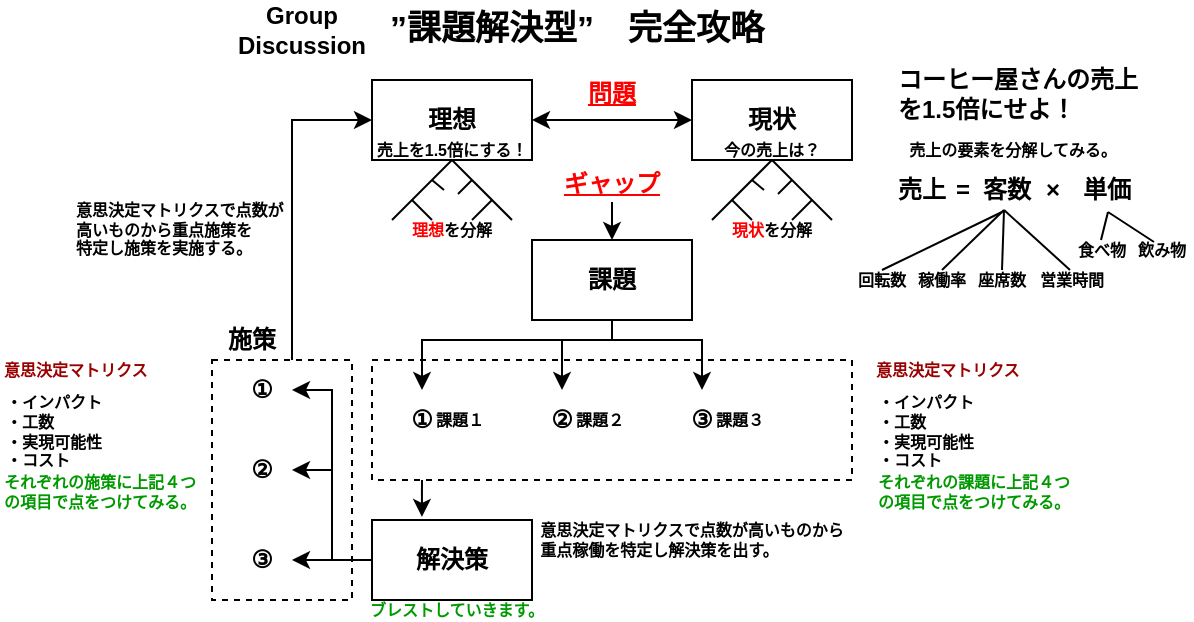 <mxfile version="28.2.5">
  <diagram name="ページ1" id="y4pmc8djayKryu11Lqvf">
    <mxGraphModel dx="659" dy="393" grid="1" gridSize="10" guides="1" tooltips="1" connect="1" arrows="1" fold="1" page="1" pageScale="1" pageWidth="827" pageHeight="1169" math="0" shadow="0">
      <root>
        <mxCell id="0" />
        <mxCell id="1" parent="0" />
        <mxCell id="1hrnRGPEa6DKFhknGNev-7" value="" style="rounded=0;whiteSpace=wrap;html=1;dashed=1;" parent="1" vertex="1">
          <mxGeometry x="280" y="660" width="240" height="60" as="geometry" />
        </mxCell>
        <mxCell id="1hrnRGPEa6DKFhknGNev-16" value="" style="rounded=0;whiteSpace=wrap;html=1;dashed=1;" parent="1" vertex="1">
          <mxGeometry x="200" y="660" width="70" height="120" as="geometry" />
        </mxCell>
        <mxCell id="1hrnRGPEa6DKFhknGNev-26" style="edgeStyle=orthogonalEdgeStyle;rounded=0;orthogonalLoop=1;jettySize=auto;html=1;exitX=1;exitY=0.5;exitDx=0;exitDy=0;entryX=0;entryY=0.5;entryDx=0;entryDy=0;startArrow=classic;startFill=1;" parent="1" source="1hrnRGPEa6DKFhknGNev-1" target="1hrnRGPEa6DKFhknGNev-2" edge="1">
          <mxGeometry relative="1" as="geometry" />
        </mxCell>
        <mxCell id="1hrnRGPEa6DKFhknGNev-1" value="理想" style="rounded=0;whiteSpace=wrap;html=1;fontStyle=1" parent="1" vertex="1">
          <mxGeometry x="280" y="520" width="80" height="40" as="geometry" />
        </mxCell>
        <mxCell id="1hrnRGPEa6DKFhknGNev-2" value="現状" style="rounded=0;whiteSpace=wrap;html=1;fontStyle=1" parent="1" vertex="1">
          <mxGeometry x="440" y="520" width="80" height="40" as="geometry" />
        </mxCell>
        <mxCell id="1hrnRGPEa6DKFhknGNev-21" style="edgeStyle=orthogonalEdgeStyle;rounded=0;orthogonalLoop=1;jettySize=auto;html=1;exitX=0.5;exitY=1;exitDx=0;exitDy=0;entryX=0.5;entryY=0;entryDx=0;entryDy=0;" parent="1" source="1hrnRGPEa6DKFhknGNev-3" target="1hrnRGPEa6DKFhknGNev-10" edge="1">
          <mxGeometry relative="1" as="geometry">
            <Array as="points">
              <mxPoint x="400" y="650" />
              <mxPoint x="375" y="650" />
            </Array>
          </mxGeometry>
        </mxCell>
        <mxCell id="1hrnRGPEa6DKFhknGNev-22" style="edgeStyle=orthogonalEdgeStyle;rounded=0;orthogonalLoop=1;jettySize=auto;html=1;exitX=0.5;exitY=1;exitDx=0;exitDy=0;entryX=0.5;entryY=0;entryDx=0;entryDy=0;" parent="1" source="1hrnRGPEa6DKFhknGNev-3" target="1hrnRGPEa6DKFhknGNev-9" edge="1">
          <mxGeometry relative="1" as="geometry">
            <Array as="points">
              <mxPoint x="400" y="650" />
              <mxPoint x="305" y="650" />
            </Array>
          </mxGeometry>
        </mxCell>
        <mxCell id="1hrnRGPEa6DKFhknGNev-88" style="edgeStyle=orthogonalEdgeStyle;rounded=0;orthogonalLoop=1;jettySize=auto;html=1;exitX=0.5;exitY=1;exitDx=0;exitDy=0;entryX=0.5;entryY=0;entryDx=0;entryDy=0;" parent="1" source="1hrnRGPEa6DKFhknGNev-3" target="1hrnRGPEa6DKFhknGNev-11" edge="1">
          <mxGeometry relative="1" as="geometry">
            <Array as="points">
              <mxPoint x="400" y="650" />
              <mxPoint x="445" y="650" />
            </Array>
          </mxGeometry>
        </mxCell>
        <mxCell id="1hrnRGPEa6DKFhknGNev-3" value="課題" style="rounded=0;whiteSpace=wrap;html=1;fontStyle=1" parent="1" vertex="1">
          <mxGeometry x="360" y="600" width="80" height="40" as="geometry" />
        </mxCell>
        <mxCell id="1hrnRGPEa6DKFhknGNev-83" style="edgeStyle=orthogonalEdgeStyle;rounded=0;orthogonalLoop=1;jettySize=auto;html=1;entryX=0.5;entryY=0;entryDx=0;entryDy=0;" parent="1" target="1hrnRGPEa6DKFhknGNev-3" edge="1">
          <mxGeometry relative="1" as="geometry">
            <mxPoint x="400" y="581" as="sourcePoint" />
          </mxGeometry>
        </mxCell>
        <mxCell id="1hrnRGPEa6DKFhknGNev-5" value="ギャップ" style="text;html=1;align=center;verticalAlign=middle;whiteSpace=wrap;rounded=0;fontStyle=5;fontColor=#FF0000;" parent="1" vertex="1">
          <mxGeometry x="370" y="560" width="60" height="24.5" as="geometry" />
        </mxCell>
        <mxCell id="1hrnRGPEa6DKFhknGNev-6" value="問題" style="text;html=1;align=center;verticalAlign=middle;whiteSpace=wrap;rounded=0;fontColor=#FF0000;fontStyle=5" parent="1" vertex="1">
          <mxGeometry x="370" y="522" width="60" height="10" as="geometry" />
        </mxCell>
        <mxCell id="1hrnRGPEa6DKFhknGNev-9" value="①" style="text;html=1;align=center;verticalAlign=middle;whiteSpace=wrap;rounded=0;fontStyle=1" parent="1" vertex="1">
          <mxGeometry x="290" y="675" width="30" height="30" as="geometry" />
        </mxCell>
        <mxCell id="1hrnRGPEa6DKFhknGNev-10" value="②" style="text;html=1;align=center;verticalAlign=middle;whiteSpace=wrap;rounded=0;fontStyle=1" parent="1" vertex="1">
          <mxGeometry x="360" y="675" width="30" height="30" as="geometry" />
        </mxCell>
        <mxCell id="1hrnRGPEa6DKFhknGNev-11" value="③" style="text;html=1;align=center;verticalAlign=middle;whiteSpace=wrap;rounded=0;fontStyle=1" parent="1" vertex="1">
          <mxGeometry x="430" y="675" width="30" height="30" as="geometry" />
        </mxCell>
        <mxCell id="1hrnRGPEa6DKFhknGNev-18" style="edgeStyle=orthogonalEdgeStyle;rounded=0;orthogonalLoop=1;jettySize=auto;html=1;exitX=0;exitY=0.5;exitDx=0;exitDy=0;entryX=1;entryY=0.5;entryDx=0;entryDy=0;" parent="1" source="1hrnRGPEa6DKFhknGNev-12" target="1hrnRGPEa6DKFhknGNev-15" edge="1">
          <mxGeometry relative="1" as="geometry" />
        </mxCell>
        <mxCell id="1hrnRGPEa6DKFhknGNev-19" style="edgeStyle=orthogonalEdgeStyle;rounded=0;orthogonalLoop=1;jettySize=auto;html=1;exitX=0;exitY=0.5;exitDx=0;exitDy=0;entryX=1;entryY=0.5;entryDx=0;entryDy=0;" parent="1" source="1hrnRGPEa6DKFhknGNev-12" target="1hrnRGPEa6DKFhknGNev-14" edge="1">
          <mxGeometry relative="1" as="geometry" />
        </mxCell>
        <mxCell id="1hrnRGPEa6DKFhknGNev-20" style="edgeStyle=orthogonalEdgeStyle;rounded=0;orthogonalLoop=1;jettySize=auto;html=1;exitX=0;exitY=0.5;exitDx=0;exitDy=0;entryX=1;entryY=0.5;entryDx=0;entryDy=0;" parent="1" source="1hrnRGPEa6DKFhknGNev-12" target="1hrnRGPEa6DKFhknGNev-13" edge="1">
          <mxGeometry relative="1" as="geometry" />
        </mxCell>
        <mxCell id="1hrnRGPEa6DKFhknGNev-12" value="解決策" style="rounded=0;whiteSpace=wrap;html=1;fontStyle=1" parent="1" vertex="1">
          <mxGeometry x="280" y="740" width="80" height="40" as="geometry" />
        </mxCell>
        <mxCell id="1hrnRGPEa6DKFhknGNev-17" style="edgeStyle=orthogonalEdgeStyle;rounded=0;orthogonalLoop=1;jettySize=auto;html=1;exitX=1;exitY=0;exitDx=0;exitDy=0;entryX=0;entryY=0.5;entryDx=0;entryDy=0;" parent="1" source="1hrnRGPEa6DKFhknGNev-13" target="1hrnRGPEa6DKFhknGNev-1" edge="1">
          <mxGeometry relative="1" as="geometry" />
        </mxCell>
        <mxCell id="1hrnRGPEa6DKFhknGNev-13" value="①" style="text;html=1;align=center;verticalAlign=middle;whiteSpace=wrap;rounded=0;fontStyle=1" parent="1" vertex="1">
          <mxGeometry x="210" y="660" width="30" height="30" as="geometry" />
        </mxCell>
        <mxCell id="1hrnRGPEa6DKFhknGNev-14" value="②" style="text;html=1;align=center;verticalAlign=middle;whiteSpace=wrap;rounded=0;fontStyle=1" parent="1" vertex="1">
          <mxGeometry x="210" y="700" width="30" height="30" as="geometry" />
        </mxCell>
        <mxCell id="1hrnRGPEa6DKFhknGNev-15" value="③" style="text;html=1;align=center;verticalAlign=middle;whiteSpace=wrap;rounded=0;fontStyle=1" parent="1" vertex="1">
          <mxGeometry x="210" y="745" width="30" height="30" as="geometry" />
        </mxCell>
        <mxCell id="1hrnRGPEa6DKFhknGNev-24" style="edgeStyle=orthogonalEdgeStyle;rounded=0;orthogonalLoop=1;jettySize=auto;html=1;entryX=0.337;entryY=-0.028;entryDx=0;entryDy=0;entryPerimeter=0;" parent="1" edge="1">
          <mxGeometry relative="1" as="geometry">
            <mxPoint x="305" y="720" as="sourcePoint" />
            <mxPoint x="304.94" y="738.44" as="targetPoint" />
          </mxGeometry>
        </mxCell>
        <mxCell id="1hrnRGPEa6DKFhknGNev-27" value="施策" style="text;html=1;align=center;verticalAlign=middle;whiteSpace=wrap;rounded=0;fontStyle=1" parent="1" vertex="1">
          <mxGeometry x="200" y="640" width="40" height="20" as="geometry" />
        </mxCell>
        <mxCell id="1hrnRGPEa6DKFhknGNev-28" value="" style="endArrow=none;html=1;rounded=0;" parent="1" edge="1">
          <mxGeometry width="50" height="50" relative="1" as="geometry">
            <mxPoint x="290" y="590" as="sourcePoint" />
            <mxPoint x="320" y="560" as="targetPoint" />
          </mxGeometry>
        </mxCell>
        <mxCell id="1hrnRGPEa6DKFhknGNev-30" value="" style="endArrow=none;html=1;rounded=0;" parent="1" edge="1">
          <mxGeometry width="50" height="50" relative="1" as="geometry">
            <mxPoint x="310" y="590" as="sourcePoint" />
            <mxPoint x="300" y="580" as="targetPoint" />
          </mxGeometry>
        </mxCell>
        <mxCell id="1hrnRGPEa6DKFhknGNev-31" value="" style="endArrow=none;html=1;rounded=0;" parent="1" edge="1">
          <mxGeometry width="50" height="50" relative="1" as="geometry">
            <mxPoint x="323" y="577" as="sourcePoint" />
            <mxPoint x="330" y="570" as="targetPoint" />
          </mxGeometry>
        </mxCell>
        <mxCell id="1hrnRGPEa6DKFhknGNev-32" value="" style="endArrow=none;html=1;rounded=0;" parent="1" edge="1">
          <mxGeometry width="50" height="50" relative="1" as="geometry">
            <mxPoint x="350" y="590" as="sourcePoint" />
            <mxPoint x="320" y="560" as="targetPoint" />
          </mxGeometry>
        </mxCell>
        <mxCell id="1hrnRGPEa6DKFhknGNev-33" value="" style="endArrow=none;html=1;rounded=0;" parent="1" edge="1">
          <mxGeometry width="50" height="50" relative="1" as="geometry">
            <mxPoint x="330" y="590" as="sourcePoint" />
            <mxPoint x="340" y="580" as="targetPoint" />
          </mxGeometry>
        </mxCell>
        <mxCell id="1hrnRGPEa6DKFhknGNev-34" value="" style="endArrow=none;html=1;rounded=0;" parent="1" edge="1">
          <mxGeometry width="50" height="50" relative="1" as="geometry">
            <mxPoint x="310" y="570" as="sourcePoint" />
            <mxPoint x="316" y="575" as="targetPoint" />
          </mxGeometry>
        </mxCell>
        <mxCell id="1hrnRGPEa6DKFhknGNev-35" value="" style="endArrow=none;html=1;rounded=0;" parent="1" edge="1">
          <mxGeometry width="50" height="50" relative="1" as="geometry">
            <mxPoint x="450" y="590" as="sourcePoint" />
            <mxPoint x="480" y="560" as="targetPoint" />
          </mxGeometry>
        </mxCell>
        <mxCell id="1hrnRGPEa6DKFhknGNev-36" value="" style="endArrow=none;html=1;rounded=0;" parent="1" edge="1">
          <mxGeometry width="50" height="50" relative="1" as="geometry">
            <mxPoint x="470" y="590" as="sourcePoint" />
            <mxPoint x="460" y="580" as="targetPoint" />
          </mxGeometry>
        </mxCell>
        <mxCell id="1hrnRGPEa6DKFhknGNev-37" value="" style="endArrow=none;html=1;rounded=0;" parent="1" edge="1">
          <mxGeometry width="50" height="50" relative="1" as="geometry">
            <mxPoint x="483" y="577" as="sourcePoint" />
            <mxPoint x="490" y="570" as="targetPoint" />
          </mxGeometry>
        </mxCell>
        <mxCell id="1hrnRGPEa6DKFhknGNev-38" value="" style="endArrow=none;html=1;rounded=0;" parent="1" edge="1">
          <mxGeometry width="50" height="50" relative="1" as="geometry">
            <mxPoint x="510" y="590" as="sourcePoint" />
            <mxPoint x="480" y="560" as="targetPoint" />
          </mxGeometry>
        </mxCell>
        <mxCell id="1hrnRGPEa6DKFhknGNev-39" value="" style="endArrow=none;html=1;rounded=0;" parent="1" edge="1">
          <mxGeometry width="50" height="50" relative="1" as="geometry">
            <mxPoint x="490" y="590" as="sourcePoint" />
            <mxPoint x="500" y="580" as="targetPoint" />
          </mxGeometry>
        </mxCell>
        <mxCell id="1hrnRGPEa6DKFhknGNev-40" value="" style="endArrow=none;html=1;rounded=0;" parent="1" edge="1">
          <mxGeometry width="50" height="50" relative="1" as="geometry">
            <mxPoint x="470" y="570" as="sourcePoint" />
            <mxPoint x="476" y="575" as="targetPoint" />
          </mxGeometry>
        </mxCell>
        <mxCell id="1hrnRGPEa6DKFhknGNev-41" value="Group Discussion" style="text;html=1;align=center;verticalAlign=middle;whiteSpace=wrap;rounded=0;fontStyle=1" parent="1" vertex="1">
          <mxGeometry x="215" y="480" width="60" height="30" as="geometry" />
        </mxCell>
        <mxCell id="1hrnRGPEa6DKFhknGNev-42" value="”課題解決型”　完全攻略" style="text;html=1;align=center;verticalAlign=middle;whiteSpace=wrap;rounded=0;fontStyle=1;fontSize=17;" parent="1" vertex="1">
          <mxGeometry x="275" y="480" width="215" height="30" as="geometry" />
        </mxCell>
        <mxCell id="1hrnRGPEa6DKFhknGNev-46" value="コーヒー屋さんの売上を1.5倍にせよ！" style="text;html=1;align=left;verticalAlign=middle;whiteSpace=wrap;rounded=0;fontStyle=1" parent="1" vertex="1">
          <mxGeometry x="541" y="512" width="130" height="30" as="geometry" />
        </mxCell>
        <mxCell id="1hrnRGPEa6DKFhknGNev-47" value="売上を1.5倍にする！" style="text;html=1;align=center;verticalAlign=middle;whiteSpace=wrap;rounded=0;fontStyle=1;fontSize=8;" parent="1" vertex="1">
          <mxGeometry x="280" y="550" width="80" height="10" as="geometry" />
        </mxCell>
        <mxCell id="1hrnRGPEa6DKFhknGNev-48" value="今の売上は？" style="text;html=1;align=center;verticalAlign=middle;whiteSpace=wrap;rounded=0;fontStyle=1;fontSize=8;" parent="1" vertex="1">
          <mxGeometry x="440" y="550" width="80" height="10" as="geometry" />
        </mxCell>
        <mxCell id="1hrnRGPEa6DKFhknGNev-49" value="&lt;font style=&quot;color: rgb(255, 0, 0);&quot;&gt;理想&lt;/font&gt;を分解" style="text;html=1;align=center;verticalAlign=middle;whiteSpace=wrap;rounded=0;fontStyle=1;fontSize=8;" parent="1" vertex="1">
          <mxGeometry x="280" y="590" width="80" height="10" as="geometry" />
        </mxCell>
        <mxCell id="1hrnRGPEa6DKFhknGNev-50" value="&lt;font style=&quot;color: rgb(255, 0, 0);&quot;&gt;現状&lt;/font&gt;を分解" style="text;html=1;align=center;verticalAlign=middle;whiteSpace=wrap;rounded=0;fontStyle=1;fontSize=8;" parent="1" vertex="1">
          <mxGeometry x="440" y="590" width="80" height="10" as="geometry" />
        </mxCell>
        <mxCell id="1hrnRGPEa6DKFhknGNev-51" value="&lt;font&gt;回転数&lt;/font&gt;" style="text;html=1;align=center;verticalAlign=middle;whiteSpace=wrap;rounded=0;fontStyle=1;fontSize=8;" parent="1" vertex="1">
          <mxGeometry x="520" y="615" width="30" height="10" as="geometry" />
        </mxCell>
        <mxCell id="1hrnRGPEa6DKFhknGNev-52" value="&lt;font&gt;稼働率&lt;/font&gt;" style="text;html=1;align=center;verticalAlign=middle;whiteSpace=wrap;rounded=0;fontStyle=1;fontSize=8;" parent="1" vertex="1">
          <mxGeometry x="550" y="615" width="30" height="10" as="geometry" />
        </mxCell>
        <mxCell id="1hrnRGPEa6DKFhknGNev-53" value="&lt;font&gt;座席数&lt;/font&gt;" style="text;html=1;align=center;verticalAlign=middle;whiteSpace=wrap;rounded=0;fontStyle=1;fontSize=8;" parent="1" vertex="1">
          <mxGeometry x="580" y="615" width="30" height="10" as="geometry" />
        </mxCell>
        <mxCell id="1hrnRGPEa6DKFhknGNev-54" value="&lt;font&gt;営業時間&lt;/font&gt;" style="text;html=1;align=center;verticalAlign=middle;whiteSpace=wrap;rounded=0;fontStyle=1;fontSize=8;" parent="1" vertex="1">
          <mxGeometry x="610" y="615" width="40" height="10" as="geometry" />
        </mxCell>
        <mxCell id="1hrnRGPEa6DKFhknGNev-55" value="客数" style="text;html=1;align=center;verticalAlign=middle;whiteSpace=wrap;rounded=0;fontStyle=1" parent="1" vertex="1">
          <mxGeometry x="580" y="560" width="35" height="30" as="geometry" />
        </mxCell>
        <mxCell id="1hrnRGPEa6DKFhknGNev-56" value="売上" style="text;html=1;align=center;verticalAlign=middle;whiteSpace=wrap;rounded=0;fontStyle=1" parent="1" vertex="1">
          <mxGeometry x="537" y="560" width="36" height="30" as="geometry" />
        </mxCell>
        <mxCell id="1hrnRGPEa6DKFhknGNev-57" value="単価" style="text;html=1;align=center;verticalAlign=middle;whiteSpace=wrap;rounded=0;fontStyle=1" parent="1" vertex="1">
          <mxGeometry x="630" y="560" width="35" height="30" as="geometry" />
        </mxCell>
        <mxCell id="1hrnRGPEa6DKFhknGNev-58" value="=" style="text;html=1;align=left;verticalAlign=middle;whiteSpace=wrap;rounded=0;fontStyle=1" parent="1" vertex="1">
          <mxGeometry x="570" y="560" width="10" height="30" as="geometry" />
        </mxCell>
        <mxCell id="1hrnRGPEa6DKFhknGNev-60" value="×" style="text;html=1;align=left;verticalAlign=middle;whiteSpace=wrap;rounded=0;fontStyle=1" parent="1" vertex="1">
          <mxGeometry x="615" y="560" width="15" height="30" as="geometry" />
        </mxCell>
        <mxCell id="1hrnRGPEa6DKFhknGNev-62" value="" style="endArrow=none;html=1;rounded=0;exitX=0.5;exitY=0;exitDx=0;exitDy=0;endFill=0;" parent="1" source="1hrnRGPEa6DKFhknGNev-51" edge="1">
          <mxGeometry width="50" height="50" relative="1" as="geometry">
            <mxPoint x="540" y="635" as="sourcePoint" />
            <mxPoint x="595" y="586" as="targetPoint" />
          </mxGeometry>
        </mxCell>
        <mxCell id="1hrnRGPEa6DKFhknGNev-63" value="" style="endArrow=none;html=1;rounded=0;exitX=0.5;exitY=0;exitDx=0;exitDy=0;endFill=0;" parent="1" source="1hrnRGPEa6DKFhknGNev-52" edge="1">
          <mxGeometry width="50" height="50" relative="1" as="geometry">
            <mxPoint x="547.5" y="630" as="sourcePoint" />
            <mxPoint x="596" y="585" as="targetPoint" />
          </mxGeometry>
        </mxCell>
        <mxCell id="1hrnRGPEa6DKFhknGNev-64" value="" style="endArrow=none;html=1;rounded=0;exitX=0.5;exitY=0;exitDx=0;exitDy=0;endFill=0;" parent="1" source="1hrnRGPEa6DKFhknGNev-53" edge="1">
          <mxGeometry width="50" height="50" relative="1" as="geometry">
            <mxPoint x="600" y="615" as="sourcePoint" />
            <mxPoint x="596" y="585" as="targetPoint" />
          </mxGeometry>
        </mxCell>
        <mxCell id="1hrnRGPEa6DKFhknGNev-65" value="" style="endArrow=none;html=1;rounded=0;exitX=0.5;exitY=0;exitDx=0;exitDy=0;endFill=0;" parent="1" edge="1">
          <mxGeometry width="50" height="50" relative="1" as="geometry">
            <mxPoint x="629" y="615" as="sourcePoint" />
            <mxPoint x="596" y="585" as="targetPoint" />
          </mxGeometry>
        </mxCell>
        <mxCell id="1hrnRGPEa6DKFhknGNev-66" value="食べ物" style="text;html=1;align=center;verticalAlign=middle;whiteSpace=wrap;rounded=0;fontStyle=1;fontSize=8;" parent="1" vertex="1">
          <mxGeometry x="630" y="600" width="30" height="10" as="geometry" />
        </mxCell>
        <mxCell id="1hrnRGPEa6DKFhknGNev-67" value="&lt;font&gt;飲み物&lt;/font&gt;" style="text;html=1;align=center;verticalAlign=middle;whiteSpace=wrap;rounded=0;fontStyle=1;fontSize=8;" parent="1" vertex="1">
          <mxGeometry x="660" y="600" width="30" height="10" as="geometry" />
        </mxCell>
        <mxCell id="1hrnRGPEa6DKFhknGNev-69" value="" style="endArrow=none;html=1;rounded=0;exitX=0.5;exitY=0;exitDx=0;exitDy=0;endFill=0;" parent="1" edge="1">
          <mxGeometry width="50" height="50" relative="1" as="geometry">
            <mxPoint x="644.5" y="600" as="sourcePoint" />
            <mxPoint x="648" y="586" as="targetPoint" />
          </mxGeometry>
        </mxCell>
        <mxCell id="1hrnRGPEa6DKFhknGNev-71" value="" style="endArrow=none;html=1;rounded=0;endFill=0;" parent="1" edge="1">
          <mxGeometry width="50" height="50" relative="1" as="geometry">
            <mxPoint x="671" y="601" as="sourcePoint" />
            <mxPoint x="648" y="586" as="targetPoint" />
          </mxGeometry>
        </mxCell>
        <mxCell id="1hrnRGPEa6DKFhknGNev-72" value="&lt;font&gt;意思決定マトリクス&lt;/font&gt;" style="text;html=1;align=left;verticalAlign=middle;whiteSpace=wrap;rounded=0;fontStyle=1;fontSize=8;fontColor=#990000;" parent="1" vertex="1">
          <mxGeometry x="530" y="660" width="81" height="10" as="geometry" />
        </mxCell>
        <mxCell id="1hrnRGPEa6DKFhknGNev-75" value="&lt;font&gt;ブレストしていきます。&lt;/font&gt;" style="text;html=1;align=center;verticalAlign=middle;whiteSpace=wrap;rounded=0;fontStyle=1;fontSize=8;fontColor=#009900;" parent="1" vertex="1">
          <mxGeometry x="275" y="780" width="95" height="10" as="geometry" />
        </mxCell>
        <mxCell id="1hrnRGPEa6DKFhknGNev-79" value="それぞれの課題に上記４つ&lt;div&gt;の項目で&lt;span style=&quot;background-color: transparent; color: light-dark(rgb(0, 153, 0), rgb(50, 181, 50));&quot;&gt;点をつけてみる。&lt;/span&gt;&lt;/div&gt;" style="text;html=1;align=left;verticalAlign=middle;whiteSpace=wrap;rounded=0;fontStyle=1;fontSize=8;fontColor=#009900;" parent="1" vertex="1">
          <mxGeometry x="531" y="716" width="106" height="20" as="geometry" />
        </mxCell>
        <mxCell id="1hrnRGPEa6DKFhknGNev-84" value="&lt;font&gt;・インパクト&lt;/font&gt;&lt;div&gt;&lt;font&gt;・工数&lt;/font&gt;&lt;/div&gt;&lt;div style=&quot;&quot;&gt;&lt;font&gt;・実現可能性&lt;/font&gt;&lt;/div&gt;&lt;div&gt;&lt;font&gt;・コスト&lt;/font&gt;&lt;/div&gt;" style="text;html=1;align=left;verticalAlign=middle;whiteSpace=wrap;rounded=0;fontStyle=1;fontSize=8;" parent="1" vertex="1">
          <mxGeometry x="530.5" y="675.5" width="61" height="40" as="geometry" />
        </mxCell>
        <mxCell id="1hrnRGPEa6DKFhknGNev-85" value="&lt;font&gt;意思決定マトリクス&lt;/font&gt;" style="text;html=1;align=left;verticalAlign=middle;whiteSpace=wrap;rounded=0;fontStyle=1;fontSize=8;fontColor=#990000;" parent="1" vertex="1">
          <mxGeometry x="94" y="660" width="81" height="10" as="geometry" />
        </mxCell>
        <mxCell id="1hrnRGPEa6DKFhknGNev-87" value="&lt;font&gt;・インパクト&lt;/font&gt;&lt;div&gt;&lt;font&gt;・工数&lt;/font&gt;&lt;/div&gt;&lt;div style=&quot;&quot;&gt;&lt;font&gt;・実現可能性&lt;/font&gt;&lt;/div&gt;&lt;div&gt;&lt;font&gt;・コスト&lt;/font&gt;&lt;/div&gt;" style="text;html=1;align=left;verticalAlign=middle;whiteSpace=wrap;rounded=0;fontStyle=1;fontSize=8;" parent="1" vertex="1">
          <mxGeometry x="94.5" y="675.5" width="61" height="40" as="geometry" />
        </mxCell>
        <mxCell id="1hrnRGPEa6DKFhknGNev-89" value="課題１" style="text;html=1;align=left;verticalAlign=middle;whiteSpace=wrap;rounded=0;fontStyle=1;fontSize=8;" parent="1" vertex="1">
          <mxGeometry x="310" y="685" width="30" height="10" as="geometry" />
        </mxCell>
        <mxCell id="1hrnRGPEa6DKFhknGNev-90" value="課題２" style="text;html=1;align=left;verticalAlign=middle;whiteSpace=wrap;rounded=0;fontStyle=1;fontSize=8;" parent="1" vertex="1">
          <mxGeometry x="380" y="685" width="30" height="10" as="geometry" />
        </mxCell>
        <mxCell id="1hrnRGPEa6DKFhknGNev-91" value="課題３" style="text;html=1;align=left;verticalAlign=middle;whiteSpace=wrap;rounded=0;fontStyle=1;fontSize=8;" parent="1" vertex="1">
          <mxGeometry x="450" y="685" width="30" height="10" as="geometry" />
        </mxCell>
        <mxCell id="1hrnRGPEa6DKFhknGNev-93" value="&lt;font&gt;売上の要素を分解してみる。&lt;/font&gt;" style="text;html=1;align=center;verticalAlign=middle;whiteSpace=wrap;rounded=0;fontStyle=1;fontSize=8;" parent="1" vertex="1">
          <mxGeometry x="541" y="550" width="119" height="10" as="geometry" />
        </mxCell>
        <mxCell id="1hrnRGPEa6DKFhknGNev-94" value="&lt;font&gt;意思決定マトリクスで点数が高いものから&lt;/font&gt;&lt;div style=&quot;text-align: left;&quot;&gt;&lt;font&gt;重点稼働を特定し解決策を出す。&lt;/font&gt;&lt;/div&gt;" style="text;html=1;align=center;verticalAlign=middle;whiteSpace=wrap;rounded=0;fontStyle=1;fontSize=8;" parent="1" vertex="1">
          <mxGeometry x="360" y="740" width="160" height="20" as="geometry" />
        </mxCell>
        <mxCell id="1hrnRGPEa6DKFhknGNev-95" value="それぞれの施策に上記４つ&lt;div&gt;の項目で&lt;span style=&quot;background-color: transparent; color: light-dark(rgb(0, 153, 0), rgb(50, 181, 50));&quot;&gt;点をつけてみる。&lt;/span&gt;&lt;/div&gt;" style="text;html=1;align=left;verticalAlign=middle;whiteSpace=wrap;rounded=0;fontStyle=1;fontSize=8;fontColor=#009900;" parent="1" vertex="1">
          <mxGeometry x="94" y="715.5" width="106" height="20" as="geometry" />
        </mxCell>
        <mxCell id="1hrnRGPEa6DKFhknGNev-96" value="&lt;font&gt;意思決定マトリクスで点数が&lt;/font&gt;&lt;div&gt;&lt;font&gt;高いものから&lt;/font&gt;&lt;span style=&quot;background-color: transparent; color: light-dark(rgb(0, 0, 0), rgb(255, 255, 255));&quot;&gt;重点施策を&lt;/span&gt;&lt;/div&gt;&lt;div&gt;&lt;span style=&quot;background-color: transparent; color: light-dark(rgb(0, 0, 0), rgb(255, 255, 255));&quot;&gt;特定し施策を実施する。&lt;/span&gt;&lt;/div&gt;" style="text;html=1;align=left;verticalAlign=middle;whiteSpace=wrap;rounded=0;fontStyle=1;fontSize=8;" parent="1" vertex="1">
          <mxGeometry x="130" y="580" width="110" height="30" as="geometry" />
        </mxCell>
      </root>
    </mxGraphModel>
  </diagram>
</mxfile>
